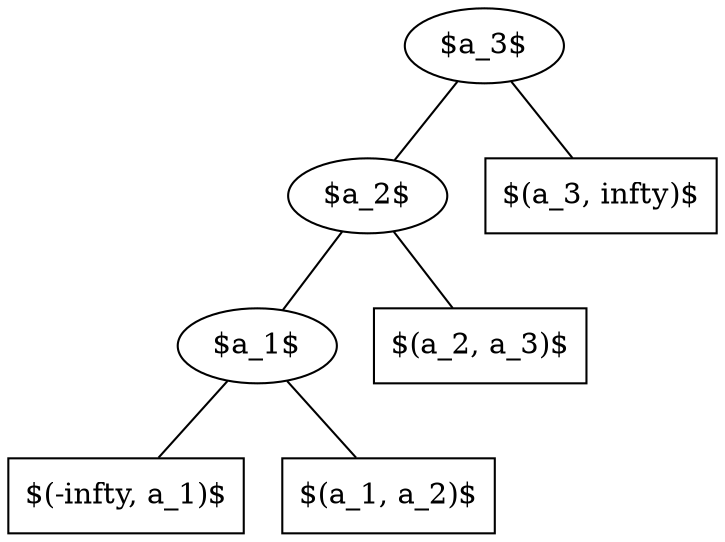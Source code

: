 digraph Vergleichsbaum1
	{
		rankdir = TB;
        A3 [label="$a_3$"];
        A2 [label="$a_2$"];
        A1 [label="$a_1$"];
        B3 [shape=box, label="$(a_3, \infty)$"];
        B2 [shape=box, label="$(a_2, a_3)$"];
        B1l [shape=box, label="$(-\infty, a_1)$"]
        B1r [shape=box, label="$(a_1, a_2)$"];

        A3 -> A2 [arrowhead=none, arrowtail=none];
        A3 -> B3 [arrowhead=none, arrowtail=none];
        A2 -> A1 [arrowhead=none, arrowtail=none];
        A2 -> B2 [arrowhead=none, arrowtail=none];
        A1 -> B1l [arrowhead=none, arrowtail=none];
        A1 -> B1r [arrowhead=none, arrowtail=none];
	}

